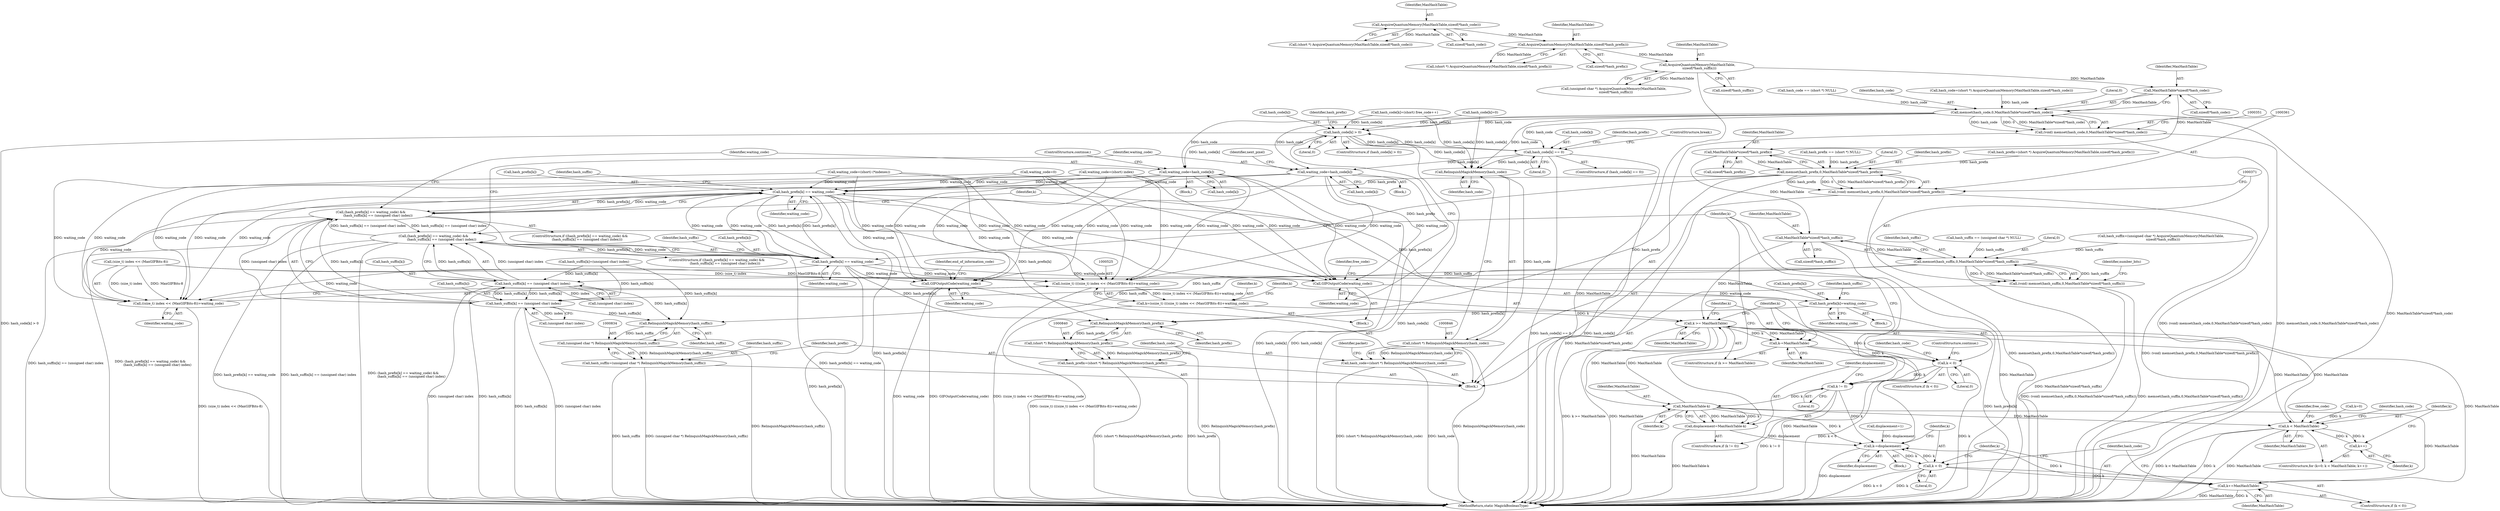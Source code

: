 digraph "0_ImageMagick6_19651f3db63fa1511ed83a348c4c82fa553f8d01@API" {
"1000355" [label="(Call,MaxHashTable*sizeof(*hash_code))"];
"1000260" [label="(Call,AcquireQuantumMemory(MaxHashTable,\n    sizeof(*hash_suffix)))"];
"1000251" [label="(Call,AcquireQuantumMemory(MaxHashTable,sizeof(*hash_prefix)))"];
"1000242" [label="(Call,AcquireQuantumMemory(MaxHashTable,sizeof(*hash_code)))"];
"1000352" [label="(Call,memset(hash_code,0,MaxHashTable*sizeof(*hash_code)))"];
"1000350" [label="(Call,(void) memset(hash_code,0,MaxHashTable*sizeof(*hash_code)))"];
"1000548" [label="(Call,hash_code[k] > 0)"];
"1000569" [label="(Call,waiting_code=hash_code[k])"];
"1000524" [label="(Call,(ssize_t) (((size_t) index << (MaxGIFBits-8))+waiting_code))"];
"1000522" [label="(Call,k=(ssize_t) (((size_t) index << (MaxGIFBits-8))+waiting_code))"];
"1000536" [label="(Call,k >= MaxHashTable)"];
"1000539" [label="(Call,k-=MaxHashTable)"];
"1000543" [label="(Call,k < 0)"];
"1000576" [label="(Call,k != 0)"];
"1000581" [label="(Call,MaxHashTable-k)"];
"1000579" [label="(Call,displacement=MaxHashTable-k)"];
"1000586" [label="(Call,k-=displacement)"];
"1000590" [label="(Call,k < 0)"];
"1000593" [label="(Call,k+=MaxHashTable)"];
"1000665" [label="(Call,k < MaxHashTable)"];
"1000668" [label="(Call,k++)"];
"1000526" [label="(Call,((size_t) index << (MaxGIFBits-8))+waiting_code)"];
"1000556" [label="(Call,hash_prefix[k] == waiting_code)"];
"1000555" [label="(Call,(hash_prefix[k] == waiting_code) &&\n              (hash_suffix[k] == (unsigned char) index))"];
"1000604" [label="(Call,(hash_prefix[k] == waiting_code) &&\n                (hash_suffix[k] == (unsigned char) index))"];
"1000605" [label="(Call,hash_prefix[k] == waiting_code)"];
"1000632" [label="(Call,GIFOutputCode(waiting_code))"];
"1000647" [label="(Call,hash_prefix[k]=waiting_code)"];
"1000841" [label="(Call,RelinquishMagickMemory(hash_prefix))"];
"1000839" [label="(Call,(short *) RelinquishMagickMemory(hash_prefix))"];
"1000837" [label="(Call,hash_prefix=(short *) RelinquishMagickMemory(hash_prefix))"];
"1000773" [label="(Call,GIFOutputCode(waiting_code))"];
"1000597" [label="(Call,hash_code[k] == 0)"];
"1000618" [label="(Call,waiting_code=hash_code[k])"];
"1000847" [label="(Call,RelinquishMagickMemory(hash_code))"];
"1000845" [label="(Call,(short *) RelinquishMagickMemory(hash_code))"];
"1000843" [label="(Call,hash_code=(short *) RelinquishMagickMemory(hash_code))"];
"1000365" [label="(Call,MaxHashTable*sizeof(*hash_prefix))"];
"1000362" [label="(Call,memset(hash_prefix,0,MaxHashTable*sizeof(*hash_prefix)))"];
"1000360" [label="(Call,(void) memset(hash_prefix,0,MaxHashTable*sizeof(*hash_prefix)))"];
"1000375" [label="(Call,MaxHashTable*sizeof(*hash_suffix))"];
"1000372" [label="(Call,memset(hash_suffix,0,MaxHashTable*sizeof(*hash_suffix)))"];
"1000370" [label="(Call,(void) memset(hash_suffix,0,MaxHashTable*sizeof(*hash_suffix)))"];
"1000561" [label="(Call,hash_suffix[k] == (unsigned char) index)"];
"1000610" [label="(Call,hash_suffix[k] == (unsigned char) index)"];
"1000835" [label="(Call,RelinquishMagickMemory(hash_suffix))"];
"1000833" [label="(Call,(unsigned char *) RelinquishMagickMemory(hash_suffix))"];
"1000831" [label="(Call,hash_suffix=(unsigned char *) RelinquishMagickMemory(hash_suffix))"];
"1000576" [label="(Call,k != 0)"];
"1000279" [label="(Call,hash_prefix == (short *) NULL)"];
"1000523" [label="(Identifier,k)"];
"1000668" [label="(Call,k++)"];
"1000651" [label="(Identifier,waiting_code)"];
"1000544" [label="(Identifier,k)"];
"1000597" [label="(Call,hash_code[k] == 0)"];
"1000252" [label="(Identifier,MaxHashTable)"];
"1000367" [label="(Call,sizeof(*hash_prefix))"];
"1000536" [label="(Call,k >= MaxHashTable)"];
"1000848" [label="(Identifier,hash_code)"];
"1000552" [label="(Literal,0)"];
"1000357" [label="(Call,sizeof(*hash_code))"];
"1000604" [label="(Call,(hash_prefix[k] == waiting_code) &&\n                (hash_suffix[k] == (unsigned char) index))"];
"1000841" [label="(Call,RelinquishMagickMemory(hash_prefix))"];
"1000547" [label="(ControlStructure,if (hash_code[k] > 0))"];
"1000609" [label="(Identifier,waiting_code)"];
"1000689" [label="(Call,waiting_code=(short) index)"];
"1000364" [label="(Literal,0)"];
"1000548" [label="(Call,hash_code[k] > 0)"];
"1000375" [label="(Call,MaxHashTable*sizeof(*hash_suffix))"];
"1000676" [label="(Identifier,free_code)"];
"1000260" [label="(Call,AcquireQuantumMemory(MaxHashTable,\n    sizeof(*hash_suffix)))"];
"1000473" [label="(Call,waiting_code=(short) (*indexes))"];
"1000624" [label="(Identifier,next_pixel)"];
"1000362" [label="(Call,memset(hash_prefix,0,MaxHashTable*sizeof(*hash_prefix)))"];
"1000612" [label="(Identifier,hash_suffix)"];
"1000836" [label="(Identifier,hash_suffix)"];
"1000355" [label="(Call,MaxHashTable*sizeof(*hash_code))"];
"1000594" [label="(Identifier,k)"];
"1000423" [label="(Call,waiting_code=0)"];
"1000662" [label="(Call,k=0)"];
"1000570" [label="(Identifier,waiting_code)"];
"1000560" [label="(Identifier,waiting_code)"];
"1000116" [label="(Block,)"];
"1000258" [label="(Call,(unsigned char *) AcquireQuantumMemory(MaxHashTable,\n    sizeof(*hash_suffix)))"];
"1000526" [label="(Call,((size_t) index << (MaxGIFBits-8))+waiting_code)"];
"1000596" [label="(ControlStructure,if (hash_code[k] == 0))"];
"1000857" [label="(MethodReturn,static MagickBooleanType)"];
"1000541" [label="(Identifier,MaxHashTable)"];
"1000669" [label="(Identifier,k)"];
"1000366" [label="(Identifier,MaxHashTable)"];
"1000592" [label="(Literal,0)"];
"1000524" [label="(Call,(ssize_t) (((size_t) index << (MaxGIFBits-8))+waiting_code))"];
"1000542" [label="(ControlStructure,if (k < 0))"];
"1000568" [label="(Block,)"];
"1000850" [label="(Identifier,packet)"];
"1000832" [label="(Identifier,hash_suffix)"];
"1000253" [label="(Call,sizeof(*hash_prefix))"];
"1000565" [label="(Call,(unsigned char) index)"];
"1000632" [label="(Call,GIFOutputCode(waiting_code))"];
"1000381" [label="(Identifier,number_bits)"];
"1000261" [label="(Identifier,MaxHashTable)"];
"1000537" [label="(Identifier,k)"];
"1000505" [label="(Call,displacement=1)"];
"1000595" [label="(Identifier,MaxHashTable)"];
"1000550" [label="(Identifier,hash_code)"];
"1000554" [label="(ControlStructure,if ((hash_prefix[k] == waiting_code) &&\n              (hash_suffix[k] == (unsigned char) index)))"];
"1000588" [label="(Identifier,displacement)"];
"1000571" [label="(Call,hash_code[k])"];
"1000577" [label="(Identifier,k)"];
"1000672" [label="(Identifier,hash_code)"];
"1000555" [label="(Call,(hash_prefix[k] == waiting_code) &&\n              (hash_suffix[k] == (unsigned char) index))"];
"1000376" [label="(Identifier,MaxHashTable)"];
"1000579" [label="(Call,displacement=MaxHashTable-k)"];
"1000831" [label="(Call,hash_suffix=(unsigned char *) RelinquishMagickMemory(hash_suffix))"];
"1000352" [label="(Call,memset(hash_code,0,MaxHashTable*sizeof(*hash_code)))"];
"1000242" [label="(Call,AcquireQuantumMemory(MaxHashTable,sizeof(*hash_code)))"];
"1000774" [label="(Identifier,waiting_code)"];
"1000843" [label="(Call,hash_code=(short *) RelinquishMagickMemory(hash_code))"];
"1000284" [label="(Call,hash_suffix == (unsigned char *) NULL)"];
"1000350" [label="(Call,(void) memset(hash_code,0,MaxHashTable*sizeof(*hash_code)))"];
"1000543" [label="(Call,k < 0)"];
"1000561" [label="(Call,hash_suffix[k] == (unsigned char) index)"];
"1000847" [label="(Call,RelinquishMagickMemory(hash_code))"];
"1000549" [label="(Call,hash_code[k])"];
"1000586" [label="(Call,k-=displacement)"];
"1000582" [label="(Identifier,MaxHashTable)"];
"1000540" [label="(Identifier,k)"];
"1000835" [label="(Call,RelinquishMagickMemory(hash_suffix))"];
"1000636" [label="(Identifier,free_code)"];
"1000535" [label="(ControlStructure,if (k >= MaxHashTable))"];
"1000585" [label="(Block,)"];
"1000558" [label="(Identifier,hash_prefix)"];
"1000583" [label="(Identifier,k)"];
"1000569" [label="(Call,waiting_code=hash_code[k])"];
"1000638" [label="(Block,)"];
"1000557" [label="(Call,hash_prefix[k])"];
"1000534" [label="(Identifier,waiting_code)"];
"1000647" [label="(Call,hash_prefix[k]=waiting_code)"];
"1000377" [label="(Call,sizeof(*hash_suffix))"];
"1000240" [label="(Call,(short *) AcquireQuantumMemory(MaxHashTable,sizeof(*hash_code)))"];
"1000606" [label="(Call,hash_prefix[k])"];
"1000844" [label="(Identifier,hash_code)"];
"1000620" [label="(Call,hash_code[k])"];
"1000773" [label="(Call,GIFOutputCode(waiting_code))"];
"1000587" [label="(Identifier,k)"];
"1000666" [label="(Identifier,k)"];
"1000374" [label="(Literal,0)"];
"1000244" [label="(Call,sizeof(*hash_code))"];
"1000837" [label="(Call,hash_prefix=(short *) RelinquishMagickMemory(hash_prefix))"];
"1000363" [label="(Identifier,hash_prefix)"];
"1000614" [label="(Call,(unsigned char) index)"];
"1000546" [label="(ControlStructure,continue;)"];
"1000619" [label="(Identifier,waiting_code)"];
"1000639" [label="(Call,hash_code[k]=(short) free_code++)"];
"1000522" [label="(Call,k=(ssize_t) (((size_t) index << (MaxGIFBits-8))+waiting_code))"];
"1000667" [label="(Identifier,MaxHashTable)"];
"1000654" [label="(Identifier,hash_suffix)"];
"1000607" [label="(Identifier,hash_prefix)"];
"1000238" [label="(Call,hash_code=(short *) AcquireQuantumMemory(MaxHashTable,sizeof(*hash_code)))"];
"1000538" [label="(Identifier,MaxHashTable)"];
"1000539" [label="(Call,k-=MaxHashTable)"];
"1000661" [label="(ControlStructure,for (k=0; k < MaxHashTable; k++))"];
"1000545" [label="(Literal,0)"];
"1000365" [label="(Call,MaxHashTable*sizeof(*hash_prefix))"];
"1000633" [label="(Identifier,waiting_code)"];
"1000574" [label="(ControlStructure,continue;)"];
"1000665" [label="(Call,k < MaxHashTable)"];
"1000617" [label="(Block,)"];
"1000833" [label="(Call,(unsigned char *) RelinquishMagickMemory(hash_suffix))"];
"1000563" [label="(Identifier,hash_suffix)"];
"1000842" [label="(Identifier,hash_prefix)"];
"1000602" [label="(ControlStructure,break;)"];
"1000562" [label="(Call,hash_suffix[k])"];
"1000591" [label="(Identifier,k)"];
"1000590" [label="(Call,k < 0)"];
"1000262" [label="(Call,sizeof(*hash_suffix))"];
"1000603" [label="(ControlStructure,if ((hash_prefix[k] == waiting_code) &&\n                (hash_suffix[k] == (unsigned char) index)))"];
"1000605" [label="(Call,hash_prefix[k] == waiting_code)"];
"1000580" [label="(Identifier,displacement)"];
"1000610" [label="(Call,hash_suffix[k] == (unsigned char) index)"];
"1000575" [label="(ControlStructure,if (k != 0))"];
"1000599" [label="(Identifier,hash_code)"];
"1000598" [label="(Call,hash_code[k])"];
"1000670" [label="(Call,hash_code[k]=0)"];
"1000589" [label="(ControlStructure,if (k < 0))"];
"1000372" [label="(Call,memset(hash_suffix,0,MaxHashTable*sizeof(*hash_suffix)))"];
"1000581" [label="(Call,MaxHashTable-k)"];
"1000648" [label="(Call,hash_prefix[k])"];
"1000247" [label="(Call,hash_prefix=(short *) AcquireQuantumMemory(MaxHashTable,sizeof(*hash_prefix)))"];
"1000354" [label="(Literal,0)"];
"1000578" [label="(Literal,0)"];
"1000776" [label="(Identifier,end_of_information_code)"];
"1000251" [label="(Call,AcquireQuantumMemory(MaxHashTable,sizeof(*hash_prefix)))"];
"1000256" [label="(Call,hash_suffix=(unsigned char *) AcquireQuantumMemory(MaxHashTable,\n    sizeof(*hash_suffix)))"];
"1000839" [label="(Call,(short *) RelinquishMagickMemory(hash_prefix))"];
"1000618" [label="(Call,waiting_code=hash_code[k])"];
"1000601" [label="(Literal,0)"];
"1000501" [label="(Block,)"];
"1000249" [label="(Call,(short *) AcquireQuantumMemory(MaxHashTable,sizeof(*hash_prefix)))"];
"1000611" [label="(Call,hash_suffix[k])"];
"1000370" [label="(Call,(void) memset(hash_suffix,0,MaxHashTable*sizeof(*hash_suffix)))"];
"1000593" [label="(Call,k+=MaxHashTable)"];
"1000845" [label="(Call,(short *) RelinquishMagickMemory(hash_code))"];
"1000273" [label="(Call,hash_code == (short *) NULL)"];
"1000356" [label="(Identifier,MaxHashTable)"];
"1000373" [label="(Identifier,hash_suffix)"];
"1000556" [label="(Call,hash_prefix[k] == waiting_code)"];
"1000243" [label="(Identifier,MaxHashTable)"];
"1000360" [label="(Call,(void) memset(hash_prefix,0,MaxHashTable*sizeof(*hash_prefix)))"];
"1000838" [label="(Identifier,hash_prefix)"];
"1000353" [label="(Identifier,hash_code)"];
"1000652" [label="(Call,hash_suffix[k]=(unsigned char) index)"];
"1000527" [label="(Call,(size_t) index << (MaxGIFBits-8))"];
"1000355" -> "1000352"  [label="AST: "];
"1000355" -> "1000357"  [label="CFG: "];
"1000356" -> "1000355"  [label="AST: "];
"1000357" -> "1000355"  [label="AST: "];
"1000352" -> "1000355"  [label="CFG: "];
"1000355" -> "1000352"  [label="DDG: MaxHashTable"];
"1000260" -> "1000355"  [label="DDG: MaxHashTable"];
"1000355" -> "1000365"  [label="DDG: MaxHashTable"];
"1000260" -> "1000258"  [label="AST: "];
"1000260" -> "1000262"  [label="CFG: "];
"1000261" -> "1000260"  [label="AST: "];
"1000262" -> "1000260"  [label="AST: "];
"1000258" -> "1000260"  [label="CFG: "];
"1000260" -> "1000857"  [label="DDG: MaxHashTable"];
"1000260" -> "1000258"  [label="DDG: MaxHashTable"];
"1000251" -> "1000260"  [label="DDG: MaxHashTable"];
"1000251" -> "1000249"  [label="AST: "];
"1000251" -> "1000253"  [label="CFG: "];
"1000252" -> "1000251"  [label="AST: "];
"1000253" -> "1000251"  [label="AST: "];
"1000249" -> "1000251"  [label="CFG: "];
"1000251" -> "1000249"  [label="DDG: MaxHashTable"];
"1000242" -> "1000251"  [label="DDG: MaxHashTable"];
"1000242" -> "1000240"  [label="AST: "];
"1000242" -> "1000244"  [label="CFG: "];
"1000243" -> "1000242"  [label="AST: "];
"1000244" -> "1000242"  [label="AST: "];
"1000240" -> "1000242"  [label="CFG: "];
"1000242" -> "1000240"  [label="DDG: MaxHashTable"];
"1000352" -> "1000350"  [label="AST: "];
"1000353" -> "1000352"  [label="AST: "];
"1000354" -> "1000352"  [label="AST: "];
"1000350" -> "1000352"  [label="CFG: "];
"1000352" -> "1000857"  [label="DDG: MaxHashTable*sizeof(*hash_code)"];
"1000352" -> "1000350"  [label="DDG: hash_code"];
"1000352" -> "1000350"  [label="DDG: 0"];
"1000352" -> "1000350"  [label="DDG: MaxHashTable*sizeof(*hash_code)"];
"1000238" -> "1000352"  [label="DDG: hash_code"];
"1000273" -> "1000352"  [label="DDG: hash_code"];
"1000352" -> "1000548"  [label="DDG: hash_code"];
"1000352" -> "1000569"  [label="DDG: hash_code"];
"1000352" -> "1000597"  [label="DDG: hash_code"];
"1000352" -> "1000618"  [label="DDG: hash_code"];
"1000352" -> "1000847"  [label="DDG: hash_code"];
"1000350" -> "1000116"  [label="AST: "];
"1000351" -> "1000350"  [label="AST: "];
"1000361" -> "1000350"  [label="CFG: "];
"1000350" -> "1000857"  [label="DDG: (void) memset(hash_code,0,MaxHashTable*sizeof(*hash_code))"];
"1000350" -> "1000857"  [label="DDG: memset(hash_code,0,MaxHashTable*sizeof(*hash_code))"];
"1000548" -> "1000547"  [label="AST: "];
"1000548" -> "1000552"  [label="CFG: "];
"1000549" -> "1000548"  [label="AST: "];
"1000552" -> "1000548"  [label="AST: "];
"1000558" -> "1000548"  [label="CFG: "];
"1000633" -> "1000548"  [label="CFG: "];
"1000548" -> "1000857"  [label="DDG: hash_code[k] > 0"];
"1000548" -> "1000857"  [label="DDG: hash_code[k]"];
"1000639" -> "1000548"  [label="DDG: hash_code[k]"];
"1000597" -> "1000548"  [label="DDG: hash_code[k]"];
"1000670" -> "1000548"  [label="DDG: hash_code[k]"];
"1000548" -> "1000569"  [label="DDG: hash_code[k]"];
"1000548" -> "1000597"  [label="DDG: hash_code[k]"];
"1000548" -> "1000847"  [label="DDG: hash_code[k]"];
"1000569" -> "1000568"  [label="AST: "];
"1000569" -> "1000571"  [label="CFG: "];
"1000570" -> "1000569"  [label="AST: "];
"1000571" -> "1000569"  [label="AST: "];
"1000574" -> "1000569"  [label="CFG: "];
"1000569" -> "1000857"  [label="DDG: hash_code[k]"];
"1000569" -> "1000524"  [label="DDG: waiting_code"];
"1000569" -> "1000526"  [label="DDG: waiting_code"];
"1000569" -> "1000556"  [label="DDG: waiting_code"];
"1000569" -> "1000632"  [label="DDG: waiting_code"];
"1000569" -> "1000773"  [label="DDG: waiting_code"];
"1000524" -> "1000522"  [label="AST: "];
"1000524" -> "1000526"  [label="CFG: "];
"1000525" -> "1000524"  [label="AST: "];
"1000526" -> "1000524"  [label="AST: "];
"1000522" -> "1000524"  [label="CFG: "];
"1000524" -> "1000857"  [label="DDG: ((size_t) index << (MaxGIFBits-8))+waiting_code"];
"1000524" -> "1000522"  [label="DDG: ((size_t) index << (MaxGIFBits-8))+waiting_code"];
"1000527" -> "1000524"  [label="DDG: (size_t) index"];
"1000527" -> "1000524"  [label="DDG: MaxGIFBits-8"];
"1000556" -> "1000524"  [label="DDG: waiting_code"];
"1000689" -> "1000524"  [label="DDG: waiting_code"];
"1000473" -> "1000524"  [label="DDG: waiting_code"];
"1000423" -> "1000524"  [label="DDG: waiting_code"];
"1000618" -> "1000524"  [label="DDG: waiting_code"];
"1000605" -> "1000524"  [label="DDG: waiting_code"];
"1000522" -> "1000501"  [label="AST: "];
"1000523" -> "1000522"  [label="AST: "];
"1000537" -> "1000522"  [label="CFG: "];
"1000522" -> "1000857"  [label="DDG: (ssize_t) (((size_t) index << (MaxGIFBits-8))+waiting_code)"];
"1000522" -> "1000536"  [label="DDG: k"];
"1000536" -> "1000535"  [label="AST: "];
"1000536" -> "1000538"  [label="CFG: "];
"1000537" -> "1000536"  [label="AST: "];
"1000538" -> "1000536"  [label="AST: "];
"1000540" -> "1000536"  [label="CFG: "];
"1000544" -> "1000536"  [label="CFG: "];
"1000536" -> "1000857"  [label="DDG: k >= MaxHashTable"];
"1000536" -> "1000857"  [label="DDG: MaxHashTable"];
"1000375" -> "1000536"  [label="DDG: MaxHashTable"];
"1000581" -> "1000536"  [label="DDG: MaxHashTable"];
"1000665" -> "1000536"  [label="DDG: MaxHashTable"];
"1000536" -> "1000539"  [label="DDG: MaxHashTable"];
"1000536" -> "1000539"  [label="DDG: k"];
"1000536" -> "1000543"  [label="DDG: k"];
"1000536" -> "1000581"  [label="DDG: MaxHashTable"];
"1000536" -> "1000593"  [label="DDG: MaxHashTable"];
"1000536" -> "1000665"  [label="DDG: MaxHashTable"];
"1000539" -> "1000535"  [label="AST: "];
"1000539" -> "1000541"  [label="CFG: "];
"1000540" -> "1000539"  [label="AST: "];
"1000541" -> "1000539"  [label="AST: "];
"1000544" -> "1000539"  [label="CFG: "];
"1000539" -> "1000857"  [label="DDG: MaxHashTable"];
"1000539" -> "1000543"  [label="DDG: k"];
"1000543" -> "1000542"  [label="AST: "];
"1000543" -> "1000545"  [label="CFG: "];
"1000544" -> "1000543"  [label="AST: "];
"1000545" -> "1000543"  [label="AST: "];
"1000546" -> "1000543"  [label="CFG: "];
"1000550" -> "1000543"  [label="CFG: "];
"1000543" -> "1000857"  [label="DDG: k < 0"];
"1000543" -> "1000857"  [label="DDG: k"];
"1000543" -> "1000576"  [label="DDG: k"];
"1000576" -> "1000575"  [label="AST: "];
"1000576" -> "1000578"  [label="CFG: "];
"1000577" -> "1000576"  [label="AST: "];
"1000578" -> "1000576"  [label="AST: "];
"1000580" -> "1000576"  [label="CFG: "];
"1000587" -> "1000576"  [label="CFG: "];
"1000576" -> "1000857"  [label="DDG: k != 0"];
"1000576" -> "1000581"  [label="DDG: k"];
"1000576" -> "1000586"  [label="DDG: k"];
"1000581" -> "1000579"  [label="AST: "];
"1000581" -> "1000583"  [label="CFG: "];
"1000582" -> "1000581"  [label="AST: "];
"1000583" -> "1000581"  [label="AST: "];
"1000579" -> "1000581"  [label="CFG: "];
"1000581" -> "1000857"  [label="DDG: MaxHashTable"];
"1000581" -> "1000579"  [label="DDG: MaxHashTable"];
"1000581" -> "1000579"  [label="DDG: k"];
"1000581" -> "1000586"  [label="DDG: k"];
"1000581" -> "1000593"  [label="DDG: MaxHashTable"];
"1000581" -> "1000665"  [label="DDG: MaxHashTable"];
"1000579" -> "1000575"  [label="AST: "];
"1000580" -> "1000579"  [label="AST: "];
"1000587" -> "1000579"  [label="CFG: "];
"1000579" -> "1000857"  [label="DDG: MaxHashTable-k"];
"1000579" -> "1000586"  [label="DDG: displacement"];
"1000586" -> "1000585"  [label="AST: "];
"1000586" -> "1000588"  [label="CFG: "];
"1000587" -> "1000586"  [label="AST: "];
"1000588" -> "1000586"  [label="AST: "];
"1000591" -> "1000586"  [label="CFG: "];
"1000586" -> "1000857"  [label="DDG: displacement"];
"1000505" -> "1000586"  [label="DDG: displacement"];
"1000590" -> "1000586"  [label="DDG: k"];
"1000593" -> "1000586"  [label="DDG: k"];
"1000586" -> "1000590"  [label="DDG: k"];
"1000590" -> "1000589"  [label="AST: "];
"1000590" -> "1000592"  [label="CFG: "];
"1000591" -> "1000590"  [label="AST: "];
"1000592" -> "1000590"  [label="AST: "];
"1000594" -> "1000590"  [label="CFG: "];
"1000599" -> "1000590"  [label="CFG: "];
"1000590" -> "1000857"  [label="DDG: k < 0"];
"1000590" -> "1000857"  [label="DDG: k"];
"1000590" -> "1000593"  [label="DDG: k"];
"1000593" -> "1000589"  [label="AST: "];
"1000593" -> "1000595"  [label="CFG: "];
"1000594" -> "1000593"  [label="AST: "];
"1000595" -> "1000593"  [label="AST: "];
"1000599" -> "1000593"  [label="CFG: "];
"1000593" -> "1000857"  [label="DDG: MaxHashTable"];
"1000593" -> "1000857"  [label="DDG: k"];
"1000665" -> "1000661"  [label="AST: "];
"1000665" -> "1000667"  [label="CFG: "];
"1000666" -> "1000665"  [label="AST: "];
"1000667" -> "1000665"  [label="AST: "];
"1000672" -> "1000665"  [label="CFG: "];
"1000676" -> "1000665"  [label="CFG: "];
"1000665" -> "1000857"  [label="DDG: k"];
"1000665" -> "1000857"  [label="DDG: k < MaxHashTable"];
"1000665" -> "1000857"  [label="DDG: MaxHashTable"];
"1000662" -> "1000665"  [label="DDG: k"];
"1000668" -> "1000665"  [label="DDG: k"];
"1000665" -> "1000668"  [label="DDG: k"];
"1000668" -> "1000661"  [label="AST: "];
"1000668" -> "1000669"  [label="CFG: "];
"1000669" -> "1000668"  [label="AST: "];
"1000666" -> "1000668"  [label="CFG: "];
"1000526" -> "1000534"  [label="CFG: "];
"1000527" -> "1000526"  [label="AST: "];
"1000534" -> "1000526"  [label="AST: "];
"1000526" -> "1000857"  [label="DDG: (size_t) index << (MaxGIFBits-8)"];
"1000527" -> "1000526"  [label="DDG: (size_t) index"];
"1000527" -> "1000526"  [label="DDG: MaxGIFBits-8"];
"1000556" -> "1000526"  [label="DDG: waiting_code"];
"1000689" -> "1000526"  [label="DDG: waiting_code"];
"1000473" -> "1000526"  [label="DDG: waiting_code"];
"1000423" -> "1000526"  [label="DDG: waiting_code"];
"1000618" -> "1000526"  [label="DDG: waiting_code"];
"1000605" -> "1000526"  [label="DDG: waiting_code"];
"1000556" -> "1000555"  [label="AST: "];
"1000556" -> "1000560"  [label="CFG: "];
"1000557" -> "1000556"  [label="AST: "];
"1000560" -> "1000556"  [label="AST: "];
"1000563" -> "1000556"  [label="CFG: "];
"1000555" -> "1000556"  [label="CFG: "];
"1000556" -> "1000857"  [label="DDG: hash_prefix[k]"];
"1000556" -> "1000555"  [label="DDG: hash_prefix[k]"];
"1000556" -> "1000555"  [label="DDG: waiting_code"];
"1000647" -> "1000556"  [label="DDG: hash_prefix[k]"];
"1000605" -> "1000556"  [label="DDG: hash_prefix[k]"];
"1000605" -> "1000556"  [label="DDG: waiting_code"];
"1000362" -> "1000556"  [label="DDG: hash_prefix"];
"1000689" -> "1000556"  [label="DDG: waiting_code"];
"1000473" -> "1000556"  [label="DDG: waiting_code"];
"1000423" -> "1000556"  [label="DDG: waiting_code"];
"1000618" -> "1000556"  [label="DDG: waiting_code"];
"1000556" -> "1000605"  [label="DDG: hash_prefix[k]"];
"1000556" -> "1000605"  [label="DDG: waiting_code"];
"1000556" -> "1000632"  [label="DDG: waiting_code"];
"1000556" -> "1000773"  [label="DDG: waiting_code"];
"1000556" -> "1000841"  [label="DDG: hash_prefix[k]"];
"1000555" -> "1000554"  [label="AST: "];
"1000555" -> "1000561"  [label="CFG: "];
"1000561" -> "1000555"  [label="AST: "];
"1000570" -> "1000555"  [label="CFG: "];
"1000577" -> "1000555"  [label="CFG: "];
"1000555" -> "1000857"  [label="DDG: (hash_prefix[k] == waiting_code) &&\n              (hash_suffix[k] == (unsigned char) index)"];
"1000555" -> "1000857"  [label="DDG: hash_prefix[k] == waiting_code"];
"1000555" -> "1000857"  [label="DDG: hash_suffix[k] == (unsigned char) index"];
"1000604" -> "1000555"  [label="DDG: hash_suffix[k] == (unsigned char) index"];
"1000561" -> "1000555"  [label="DDG: hash_suffix[k]"];
"1000561" -> "1000555"  [label="DDG: (unsigned char) index"];
"1000555" -> "1000604"  [label="DDG: hash_suffix[k] == (unsigned char) index"];
"1000604" -> "1000603"  [label="AST: "];
"1000604" -> "1000605"  [label="CFG: "];
"1000604" -> "1000610"  [label="CFG: "];
"1000605" -> "1000604"  [label="AST: "];
"1000610" -> "1000604"  [label="AST: "];
"1000587" -> "1000604"  [label="CFG: "];
"1000619" -> "1000604"  [label="CFG: "];
"1000604" -> "1000857"  [label="DDG: hash_suffix[k] == (unsigned char) index"];
"1000604" -> "1000857"  [label="DDG: (hash_prefix[k] == waiting_code) &&\n                (hash_suffix[k] == (unsigned char) index)"];
"1000604" -> "1000857"  [label="DDG: hash_prefix[k] == waiting_code"];
"1000605" -> "1000604"  [label="DDG: hash_prefix[k]"];
"1000605" -> "1000604"  [label="DDG: waiting_code"];
"1000610" -> "1000604"  [label="DDG: hash_suffix[k]"];
"1000610" -> "1000604"  [label="DDG: (unsigned char) index"];
"1000605" -> "1000609"  [label="CFG: "];
"1000606" -> "1000605"  [label="AST: "];
"1000609" -> "1000605"  [label="AST: "];
"1000612" -> "1000605"  [label="CFG: "];
"1000605" -> "1000857"  [label="DDG: hash_prefix[k]"];
"1000362" -> "1000605"  [label="DDG: hash_prefix"];
"1000605" -> "1000632"  [label="DDG: waiting_code"];
"1000605" -> "1000773"  [label="DDG: waiting_code"];
"1000605" -> "1000841"  [label="DDG: hash_prefix[k]"];
"1000632" -> "1000501"  [label="AST: "];
"1000632" -> "1000633"  [label="CFG: "];
"1000633" -> "1000632"  [label="AST: "];
"1000636" -> "1000632"  [label="CFG: "];
"1000618" -> "1000632"  [label="DDG: waiting_code"];
"1000689" -> "1000632"  [label="DDG: waiting_code"];
"1000473" -> "1000632"  [label="DDG: waiting_code"];
"1000423" -> "1000632"  [label="DDG: waiting_code"];
"1000632" -> "1000647"  [label="DDG: waiting_code"];
"1000647" -> "1000638"  [label="AST: "];
"1000647" -> "1000651"  [label="CFG: "];
"1000648" -> "1000647"  [label="AST: "];
"1000651" -> "1000647"  [label="AST: "];
"1000654" -> "1000647"  [label="CFG: "];
"1000647" -> "1000857"  [label="DDG: hash_prefix[k]"];
"1000647" -> "1000841"  [label="DDG: hash_prefix[k]"];
"1000841" -> "1000839"  [label="AST: "];
"1000841" -> "1000842"  [label="CFG: "];
"1000842" -> "1000841"  [label="AST: "];
"1000839" -> "1000841"  [label="CFG: "];
"1000841" -> "1000839"  [label="DDG: hash_prefix"];
"1000362" -> "1000841"  [label="DDG: hash_prefix"];
"1000839" -> "1000837"  [label="AST: "];
"1000840" -> "1000839"  [label="AST: "];
"1000837" -> "1000839"  [label="CFG: "];
"1000839" -> "1000857"  [label="DDG: RelinquishMagickMemory(hash_prefix)"];
"1000839" -> "1000837"  [label="DDG: RelinquishMagickMemory(hash_prefix)"];
"1000837" -> "1000116"  [label="AST: "];
"1000838" -> "1000837"  [label="AST: "];
"1000844" -> "1000837"  [label="CFG: "];
"1000837" -> "1000857"  [label="DDG: hash_prefix"];
"1000837" -> "1000857"  [label="DDG: (short *) RelinquishMagickMemory(hash_prefix)"];
"1000773" -> "1000116"  [label="AST: "];
"1000773" -> "1000774"  [label="CFG: "];
"1000774" -> "1000773"  [label="AST: "];
"1000776" -> "1000773"  [label="CFG: "];
"1000773" -> "1000857"  [label="DDG: GIFOutputCode(waiting_code)"];
"1000773" -> "1000857"  [label="DDG: waiting_code"];
"1000689" -> "1000773"  [label="DDG: waiting_code"];
"1000473" -> "1000773"  [label="DDG: waiting_code"];
"1000423" -> "1000773"  [label="DDG: waiting_code"];
"1000618" -> "1000773"  [label="DDG: waiting_code"];
"1000597" -> "1000596"  [label="AST: "];
"1000597" -> "1000601"  [label="CFG: "];
"1000598" -> "1000597"  [label="AST: "];
"1000601" -> "1000597"  [label="AST: "];
"1000602" -> "1000597"  [label="CFG: "];
"1000607" -> "1000597"  [label="CFG: "];
"1000597" -> "1000857"  [label="DDG: hash_code[k]"];
"1000597" -> "1000857"  [label="DDG: hash_code[k] == 0"];
"1000597" -> "1000618"  [label="DDG: hash_code[k]"];
"1000597" -> "1000847"  [label="DDG: hash_code[k]"];
"1000618" -> "1000617"  [label="AST: "];
"1000618" -> "1000620"  [label="CFG: "];
"1000619" -> "1000618"  [label="AST: "];
"1000620" -> "1000618"  [label="AST: "];
"1000624" -> "1000618"  [label="CFG: "];
"1000618" -> "1000857"  [label="DDG: hash_code[k]"];
"1000847" -> "1000845"  [label="AST: "];
"1000847" -> "1000848"  [label="CFG: "];
"1000848" -> "1000847"  [label="AST: "];
"1000845" -> "1000847"  [label="CFG: "];
"1000847" -> "1000845"  [label="DDG: hash_code"];
"1000639" -> "1000847"  [label="DDG: hash_code[k]"];
"1000670" -> "1000847"  [label="DDG: hash_code[k]"];
"1000845" -> "1000843"  [label="AST: "];
"1000846" -> "1000845"  [label="AST: "];
"1000843" -> "1000845"  [label="CFG: "];
"1000845" -> "1000857"  [label="DDG: RelinquishMagickMemory(hash_code)"];
"1000845" -> "1000843"  [label="DDG: RelinquishMagickMemory(hash_code)"];
"1000843" -> "1000116"  [label="AST: "];
"1000844" -> "1000843"  [label="AST: "];
"1000850" -> "1000843"  [label="CFG: "];
"1000843" -> "1000857"  [label="DDG: hash_code"];
"1000843" -> "1000857"  [label="DDG: (short *) RelinquishMagickMemory(hash_code)"];
"1000365" -> "1000362"  [label="AST: "];
"1000365" -> "1000367"  [label="CFG: "];
"1000366" -> "1000365"  [label="AST: "];
"1000367" -> "1000365"  [label="AST: "];
"1000362" -> "1000365"  [label="CFG: "];
"1000365" -> "1000362"  [label="DDG: MaxHashTable"];
"1000365" -> "1000375"  [label="DDG: MaxHashTable"];
"1000362" -> "1000360"  [label="AST: "];
"1000363" -> "1000362"  [label="AST: "];
"1000364" -> "1000362"  [label="AST: "];
"1000360" -> "1000362"  [label="CFG: "];
"1000362" -> "1000857"  [label="DDG: MaxHashTable*sizeof(*hash_prefix)"];
"1000362" -> "1000360"  [label="DDG: hash_prefix"];
"1000362" -> "1000360"  [label="DDG: 0"];
"1000362" -> "1000360"  [label="DDG: MaxHashTable*sizeof(*hash_prefix)"];
"1000247" -> "1000362"  [label="DDG: hash_prefix"];
"1000279" -> "1000362"  [label="DDG: hash_prefix"];
"1000360" -> "1000116"  [label="AST: "];
"1000361" -> "1000360"  [label="AST: "];
"1000371" -> "1000360"  [label="CFG: "];
"1000360" -> "1000857"  [label="DDG: (void) memset(hash_prefix,0,MaxHashTable*sizeof(*hash_prefix))"];
"1000360" -> "1000857"  [label="DDG: memset(hash_prefix,0,MaxHashTable*sizeof(*hash_prefix))"];
"1000375" -> "1000372"  [label="AST: "];
"1000375" -> "1000377"  [label="CFG: "];
"1000376" -> "1000375"  [label="AST: "];
"1000377" -> "1000375"  [label="AST: "];
"1000372" -> "1000375"  [label="CFG: "];
"1000375" -> "1000857"  [label="DDG: MaxHashTable"];
"1000375" -> "1000372"  [label="DDG: MaxHashTable"];
"1000372" -> "1000370"  [label="AST: "];
"1000373" -> "1000372"  [label="AST: "];
"1000374" -> "1000372"  [label="AST: "];
"1000370" -> "1000372"  [label="CFG: "];
"1000372" -> "1000857"  [label="DDG: MaxHashTable*sizeof(*hash_suffix)"];
"1000372" -> "1000370"  [label="DDG: hash_suffix"];
"1000372" -> "1000370"  [label="DDG: 0"];
"1000372" -> "1000370"  [label="DDG: MaxHashTable*sizeof(*hash_suffix)"];
"1000284" -> "1000372"  [label="DDG: hash_suffix"];
"1000256" -> "1000372"  [label="DDG: hash_suffix"];
"1000372" -> "1000561"  [label="DDG: hash_suffix"];
"1000372" -> "1000610"  [label="DDG: hash_suffix"];
"1000372" -> "1000835"  [label="DDG: hash_suffix"];
"1000370" -> "1000116"  [label="AST: "];
"1000371" -> "1000370"  [label="AST: "];
"1000381" -> "1000370"  [label="CFG: "];
"1000370" -> "1000857"  [label="DDG: (void) memset(hash_suffix,0,MaxHashTable*sizeof(*hash_suffix))"];
"1000370" -> "1000857"  [label="DDG: memset(hash_suffix,0,MaxHashTable*sizeof(*hash_suffix))"];
"1000561" -> "1000565"  [label="CFG: "];
"1000562" -> "1000561"  [label="AST: "];
"1000565" -> "1000561"  [label="AST: "];
"1000561" -> "1000857"  [label="DDG: hash_suffix[k]"];
"1000561" -> "1000857"  [label="DDG: (unsigned char) index"];
"1000610" -> "1000561"  [label="DDG: hash_suffix[k]"];
"1000652" -> "1000561"  [label="DDG: hash_suffix[k]"];
"1000565" -> "1000561"  [label="DDG: index"];
"1000561" -> "1000610"  [label="DDG: hash_suffix[k]"];
"1000561" -> "1000835"  [label="DDG: hash_suffix[k]"];
"1000610" -> "1000614"  [label="CFG: "];
"1000611" -> "1000610"  [label="AST: "];
"1000614" -> "1000610"  [label="AST: "];
"1000610" -> "1000857"  [label="DDG: (unsigned char) index"];
"1000610" -> "1000857"  [label="DDG: hash_suffix[k]"];
"1000652" -> "1000610"  [label="DDG: hash_suffix[k]"];
"1000614" -> "1000610"  [label="DDG: index"];
"1000610" -> "1000835"  [label="DDG: hash_suffix[k]"];
"1000835" -> "1000833"  [label="AST: "];
"1000835" -> "1000836"  [label="CFG: "];
"1000836" -> "1000835"  [label="AST: "];
"1000833" -> "1000835"  [label="CFG: "];
"1000835" -> "1000833"  [label="DDG: hash_suffix"];
"1000652" -> "1000835"  [label="DDG: hash_suffix[k]"];
"1000833" -> "1000831"  [label="AST: "];
"1000834" -> "1000833"  [label="AST: "];
"1000831" -> "1000833"  [label="CFG: "];
"1000833" -> "1000857"  [label="DDG: RelinquishMagickMemory(hash_suffix)"];
"1000833" -> "1000831"  [label="DDG: RelinquishMagickMemory(hash_suffix)"];
"1000831" -> "1000116"  [label="AST: "];
"1000832" -> "1000831"  [label="AST: "];
"1000838" -> "1000831"  [label="CFG: "];
"1000831" -> "1000857"  [label="DDG: hash_suffix"];
"1000831" -> "1000857"  [label="DDG: (unsigned char *) RelinquishMagickMemory(hash_suffix)"];
}

